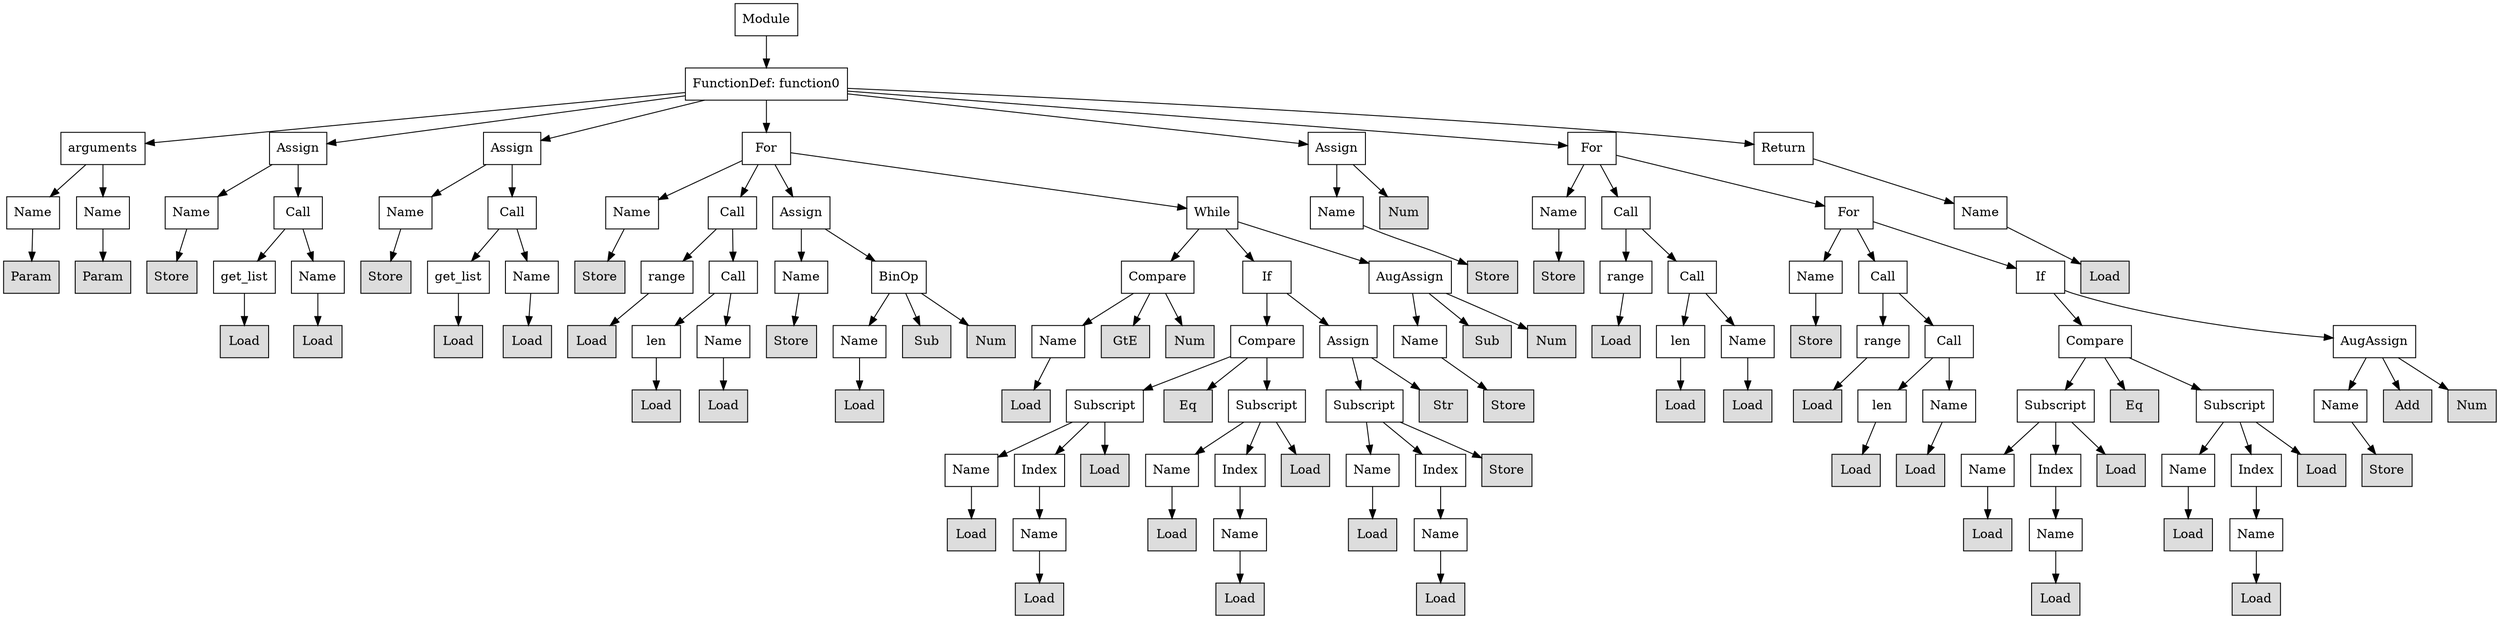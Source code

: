 digraph G {
n0 [shape=rect, label="Module"];
n1 [shape=rect, label="FunctionDef: function0"];
n2 [shape=rect, label="arguments"];
n3 [shape=rect, label="Assign"];
n4 [shape=rect, label="Assign"];
n5 [shape=rect, label="For"];
n6 [shape=rect, label="Assign"];
n7 [shape=rect, label="For"];
n8 [shape=rect, label="Return"];
n9 [shape=rect, label="Name"];
n10 [shape=rect, label="Name"];
n11 [shape=rect, label="Name"];
n12 [shape=rect, label="Call"];
n13 [shape=rect, label="Name"];
n14 [shape=rect, label="Call"];
n15 [shape=rect, label="Name"];
n16 [shape=rect, label="Call"];
n17 [shape=rect, label="Assign"];
n18 [shape=rect, label="While"];
n19 [shape=rect, label="Name"];
n20 [shape=rect, label="Num" style="filled" fillcolor="#dddddd"];
n21 [shape=rect, label="Name"];
n22 [shape=rect, label="Call"];
n23 [shape=rect, label="For"];
n24 [shape=rect, label="Name"];
n25 [shape=rect, label="Param" style="filled" fillcolor="#dddddd"];
n26 [shape=rect, label="Param" style="filled" fillcolor="#dddddd"];
n27 [shape=rect, label="Store" style="filled" fillcolor="#dddddd"];
n28 [shape=rect, label="get_list"];
n29 [shape=rect, label="Name"];
n30 [shape=rect, label="Store" style="filled" fillcolor="#dddddd"];
n31 [shape=rect, label="get_list"];
n32 [shape=rect, label="Name"];
n33 [shape=rect, label="Store" style="filled" fillcolor="#dddddd"];
n34 [shape=rect, label="range"];
n35 [shape=rect, label="Call"];
n36 [shape=rect, label="Name"];
n37 [shape=rect, label="BinOp"];
n38 [shape=rect, label="Compare"];
n39 [shape=rect, label="If"];
n40 [shape=rect, label="AugAssign"];
n41 [shape=rect, label="Store" style="filled" fillcolor="#dddddd"];
n42 [shape=rect, label="Store" style="filled" fillcolor="#dddddd"];
n43 [shape=rect, label="range"];
n44 [shape=rect, label="Call"];
n45 [shape=rect, label="Name"];
n46 [shape=rect, label="Call"];
n47 [shape=rect, label="If"];
n48 [shape=rect, label="Load" style="filled" fillcolor="#dddddd"];
n49 [shape=rect, label="Load" style="filled" fillcolor="#dddddd"];
n50 [shape=rect, label="Load" style="filled" fillcolor="#dddddd"];
n51 [shape=rect, label="Load" style="filled" fillcolor="#dddddd"];
n52 [shape=rect, label="Load" style="filled" fillcolor="#dddddd"];
n53 [shape=rect, label="Load" style="filled" fillcolor="#dddddd"];
n54 [shape=rect, label="len"];
n55 [shape=rect, label="Name"];
n56 [shape=rect, label="Store" style="filled" fillcolor="#dddddd"];
n57 [shape=rect, label="Name"];
n58 [shape=rect, label="Sub" style="filled" fillcolor="#dddddd"];
n59 [shape=rect, label="Num" style="filled" fillcolor="#dddddd"];
n60 [shape=rect, label="Name"];
n61 [shape=rect, label="GtE" style="filled" fillcolor="#dddddd"];
n62 [shape=rect, label="Num" style="filled" fillcolor="#dddddd"];
n63 [shape=rect, label="Compare"];
n64 [shape=rect, label="Assign"];
n65 [shape=rect, label="Name"];
n66 [shape=rect, label="Sub" style="filled" fillcolor="#dddddd"];
n67 [shape=rect, label="Num" style="filled" fillcolor="#dddddd"];
n68 [shape=rect, label="Load" style="filled" fillcolor="#dddddd"];
n69 [shape=rect, label="len"];
n70 [shape=rect, label="Name"];
n71 [shape=rect, label="Store" style="filled" fillcolor="#dddddd"];
n72 [shape=rect, label="range"];
n73 [shape=rect, label="Call"];
n74 [shape=rect, label="Compare"];
n75 [shape=rect, label="AugAssign"];
n76 [shape=rect, label="Load" style="filled" fillcolor="#dddddd"];
n77 [shape=rect, label="Load" style="filled" fillcolor="#dddddd"];
n78 [shape=rect, label="Load" style="filled" fillcolor="#dddddd"];
n79 [shape=rect, label="Load" style="filled" fillcolor="#dddddd"];
n80 [shape=rect, label="Subscript"];
n81 [shape=rect, label="Eq" style="filled" fillcolor="#dddddd"];
n82 [shape=rect, label="Subscript"];
n83 [shape=rect, label="Subscript"];
n84 [shape=rect, label="Str" style="filled" fillcolor="#dddddd"];
n85 [shape=rect, label="Store" style="filled" fillcolor="#dddddd"];
n86 [shape=rect, label="Load" style="filled" fillcolor="#dddddd"];
n87 [shape=rect, label="Load" style="filled" fillcolor="#dddddd"];
n88 [shape=rect, label="Load" style="filled" fillcolor="#dddddd"];
n89 [shape=rect, label="len"];
n90 [shape=rect, label="Name"];
n91 [shape=rect, label="Subscript"];
n92 [shape=rect, label="Eq" style="filled" fillcolor="#dddddd"];
n93 [shape=rect, label="Subscript"];
n94 [shape=rect, label="Name"];
n95 [shape=rect, label="Add" style="filled" fillcolor="#dddddd"];
n96 [shape=rect, label="Num" style="filled" fillcolor="#dddddd"];
n97 [shape=rect, label="Name"];
n98 [shape=rect, label="Index"];
n99 [shape=rect, label="Load" style="filled" fillcolor="#dddddd"];
n100 [shape=rect, label="Name"];
n101 [shape=rect, label="Index"];
n102 [shape=rect, label="Load" style="filled" fillcolor="#dddddd"];
n103 [shape=rect, label="Name"];
n104 [shape=rect, label="Index"];
n105 [shape=rect, label="Store" style="filled" fillcolor="#dddddd"];
n106 [shape=rect, label="Load" style="filled" fillcolor="#dddddd"];
n107 [shape=rect, label="Load" style="filled" fillcolor="#dddddd"];
n108 [shape=rect, label="Name"];
n109 [shape=rect, label="Index"];
n110 [shape=rect, label="Load" style="filled" fillcolor="#dddddd"];
n111 [shape=rect, label="Name"];
n112 [shape=rect, label="Index"];
n113 [shape=rect, label="Load" style="filled" fillcolor="#dddddd"];
n114 [shape=rect, label="Store" style="filled" fillcolor="#dddddd"];
n115 [shape=rect, label="Load" style="filled" fillcolor="#dddddd"];
n116 [shape=rect, label="Name"];
n117 [shape=rect, label="Load" style="filled" fillcolor="#dddddd"];
n118 [shape=rect, label="Name"];
n119 [shape=rect, label="Load" style="filled" fillcolor="#dddddd"];
n120 [shape=rect, label="Name"];
n121 [shape=rect, label="Load" style="filled" fillcolor="#dddddd"];
n122 [shape=rect, label="Name"];
n123 [shape=rect, label="Load" style="filled" fillcolor="#dddddd"];
n124 [shape=rect, label="Name"];
n125 [shape=rect, label="Load" style="filled" fillcolor="#dddddd"];
n126 [shape=rect, label="Load" style="filled" fillcolor="#dddddd"];
n127 [shape=rect, label="Load" style="filled" fillcolor="#dddddd"];
n128 [shape=rect, label="Load" style="filled" fillcolor="#dddddd"];
n129 [shape=rect, label="Load" style="filled" fillcolor="#dddddd"];
n0 -> n1;
n1 -> n2;
n1 -> n3;
n1 -> n4;
n1 -> n5;
n1 -> n6;
n1 -> n7;
n1 -> n8;
n2 -> n9;
n2 -> n10;
n3 -> n11;
n3 -> n12;
n4 -> n13;
n4 -> n14;
n5 -> n15;
n5 -> n16;
n5 -> n17;
n5 -> n18;
n6 -> n19;
n6 -> n20;
n7 -> n21;
n7 -> n22;
n7 -> n23;
n8 -> n24;
n9 -> n25;
n10 -> n26;
n11 -> n27;
n12 -> n28;
n12 -> n29;
n13 -> n30;
n14 -> n31;
n14 -> n32;
n15 -> n33;
n16 -> n34;
n16 -> n35;
n17 -> n36;
n17 -> n37;
n18 -> n38;
n18 -> n39;
n18 -> n40;
n19 -> n41;
n21 -> n42;
n22 -> n43;
n22 -> n44;
n23 -> n45;
n23 -> n46;
n23 -> n47;
n24 -> n48;
n28 -> n49;
n29 -> n50;
n31 -> n51;
n32 -> n52;
n34 -> n53;
n35 -> n54;
n35 -> n55;
n36 -> n56;
n37 -> n57;
n37 -> n58;
n37 -> n59;
n38 -> n60;
n38 -> n61;
n38 -> n62;
n39 -> n63;
n39 -> n64;
n40 -> n65;
n40 -> n66;
n40 -> n67;
n43 -> n68;
n44 -> n69;
n44 -> n70;
n45 -> n71;
n46 -> n72;
n46 -> n73;
n47 -> n74;
n47 -> n75;
n54 -> n76;
n55 -> n77;
n57 -> n78;
n60 -> n79;
n63 -> n80;
n63 -> n81;
n63 -> n82;
n64 -> n83;
n64 -> n84;
n65 -> n85;
n69 -> n86;
n70 -> n87;
n72 -> n88;
n73 -> n89;
n73 -> n90;
n74 -> n91;
n74 -> n92;
n74 -> n93;
n75 -> n94;
n75 -> n95;
n75 -> n96;
n80 -> n97;
n80 -> n98;
n80 -> n99;
n82 -> n100;
n82 -> n101;
n82 -> n102;
n83 -> n103;
n83 -> n104;
n83 -> n105;
n89 -> n106;
n90 -> n107;
n91 -> n108;
n91 -> n109;
n91 -> n110;
n93 -> n111;
n93 -> n112;
n93 -> n113;
n94 -> n114;
n97 -> n115;
n98 -> n116;
n100 -> n117;
n101 -> n118;
n103 -> n119;
n104 -> n120;
n108 -> n121;
n109 -> n122;
n111 -> n123;
n112 -> n124;
n116 -> n125;
n118 -> n126;
n120 -> n127;
n122 -> n128;
n124 -> n129;
}
